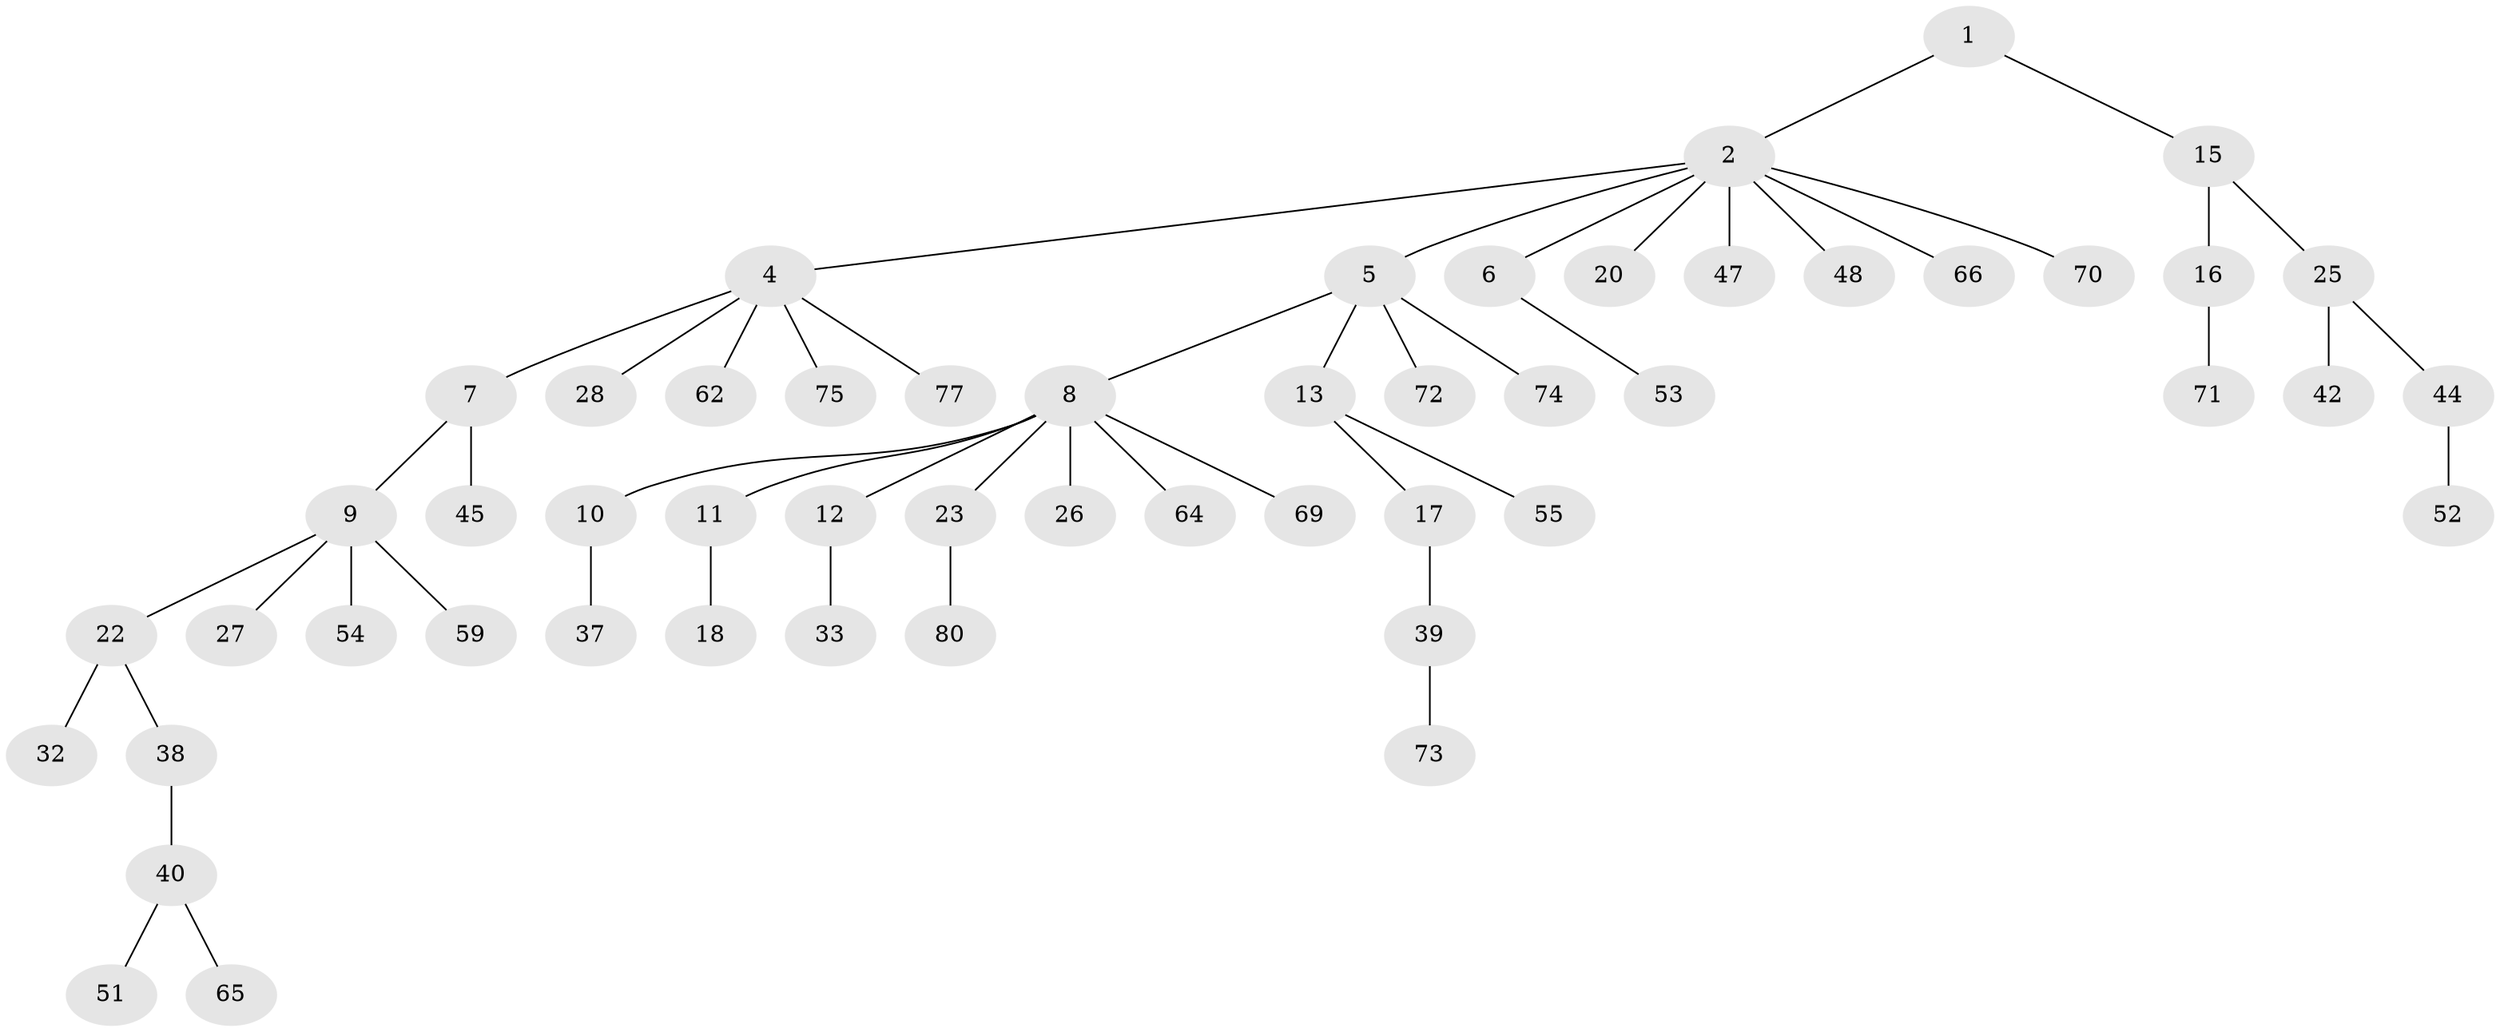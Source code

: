 // original degree distribution, {3: 0.13580246913580246, 8: 0.024691358024691357, 5: 0.012345679012345678, 6: 0.012345679012345678, 2: 0.19753086419753085, 4: 0.07407407407407407, 1: 0.5432098765432098}
// Generated by graph-tools (version 1.1) at 2025/42/03/06/25 10:42:06]
// undirected, 53 vertices, 52 edges
graph export_dot {
graph [start="1"]
  node [color=gray90,style=filled];
  1 [super="+68"];
  2 [super="+3"];
  4 [super="+56"];
  5 [super="+29"];
  6 [super="+21"];
  7 [super="+58"];
  8 [super="+36"];
  9 [super="+14"];
  10 [super="+30"];
  11 [super="+76"];
  12 [super="+19"];
  13 [super="+49"];
  15 [super="+79"];
  16 [super="+63"];
  17 [super="+43"];
  18 [super="+24"];
  20;
  22 [super="+61"];
  23 [super="+31"];
  25 [super="+35"];
  26 [super="+78"];
  27;
  28;
  32 [super="+34"];
  33 [super="+41"];
  37;
  38;
  39 [super="+60"];
  40 [super="+57"];
  42;
  44 [super="+46"];
  45 [super="+50"];
  47;
  48;
  51;
  52;
  53;
  54;
  55;
  59;
  62;
  64;
  65;
  66 [super="+67"];
  69;
  70;
  71;
  72;
  73 [super="+81"];
  74;
  75;
  77;
  80;
  1 -- 2;
  1 -- 15;
  2 -- 4;
  2 -- 5;
  2 -- 6;
  2 -- 20;
  2 -- 48;
  2 -- 66;
  2 -- 70;
  2 -- 47;
  4 -- 7;
  4 -- 28;
  4 -- 62;
  4 -- 75;
  4 -- 77;
  5 -- 8;
  5 -- 13;
  5 -- 72;
  5 -- 74;
  6 -- 53;
  7 -- 9;
  7 -- 45;
  8 -- 10;
  8 -- 11;
  8 -- 12;
  8 -- 23;
  8 -- 26;
  8 -- 64;
  8 -- 69;
  9 -- 54;
  9 -- 59;
  9 -- 27;
  9 -- 22;
  10 -- 37;
  11 -- 18;
  12 -- 33;
  13 -- 17;
  13 -- 55;
  15 -- 16;
  15 -- 25;
  16 -- 71;
  17 -- 39;
  22 -- 32;
  22 -- 38;
  23 -- 80;
  25 -- 42;
  25 -- 44;
  38 -- 40;
  39 -- 73;
  40 -- 51;
  40 -- 65;
  44 -- 52;
}
